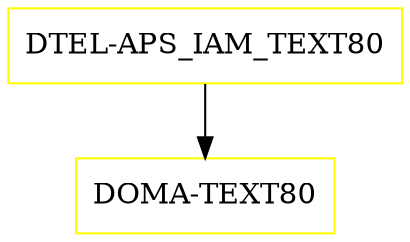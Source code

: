 digraph G {
  "DTEL-APS_IAM_TEXT80" [shape=box,color=yellow];
  "DOMA-TEXT80" [shape=box,color=yellow,URL="./DOMA_TEXT80.html"];
  "DTEL-APS_IAM_TEXT80" -> "DOMA-TEXT80";
}
